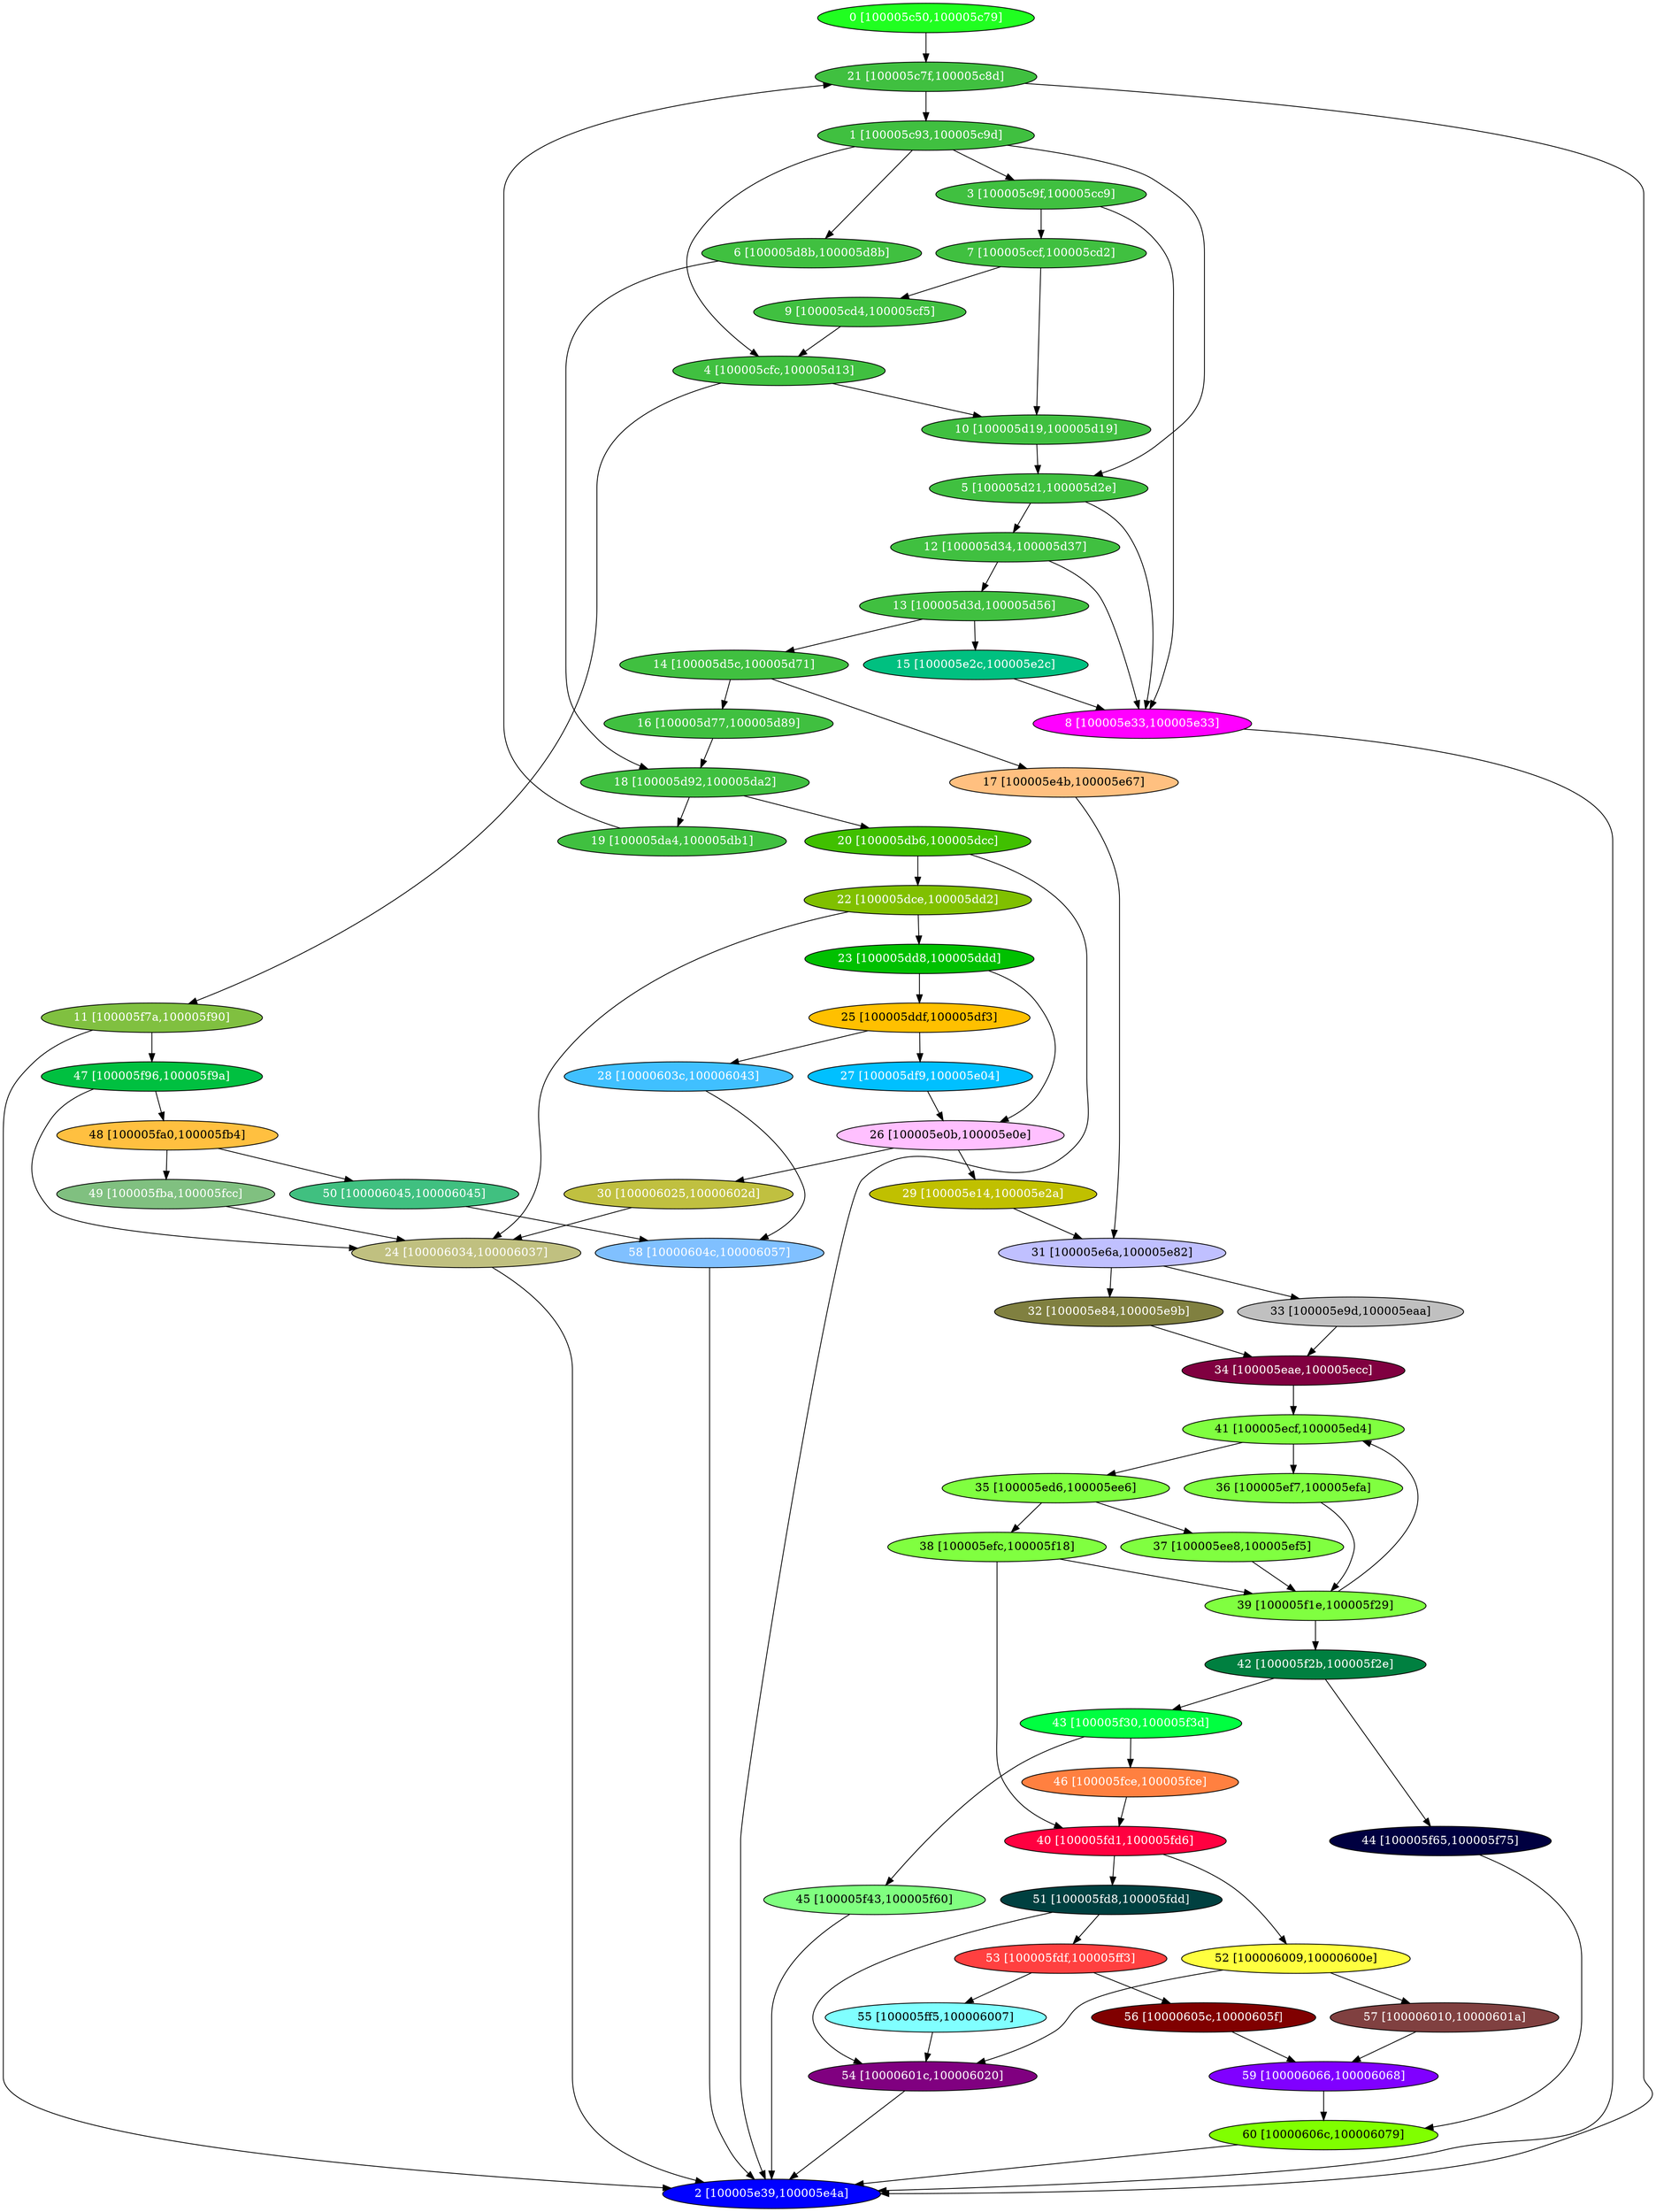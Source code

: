 diGraph tar{
	tar_0  [style=filled fillcolor="#20FF20" fontcolor="#ffffff" shape=oval label="0 [100005c50,100005c79]"]
	tar_1  [style=filled fillcolor="#40C040" fontcolor="#ffffff" shape=oval label="1 [100005c93,100005c9d]"]
	tar_2  [style=filled fillcolor="#0000FF" fontcolor="#ffffff" shape=oval label="2 [100005e39,100005e4a]"]
	tar_3  [style=filled fillcolor="#40C040" fontcolor="#ffffff" shape=oval label="3 [100005c9f,100005cc9]"]
	tar_4  [style=filled fillcolor="#40C040" fontcolor="#ffffff" shape=oval label="4 [100005cfc,100005d13]"]
	tar_5  [style=filled fillcolor="#40C040" fontcolor="#ffffff" shape=oval label="5 [100005d21,100005d2e]"]
	tar_6  [style=filled fillcolor="#40C040" fontcolor="#ffffff" shape=oval label="6 [100005d8b,100005d8b]"]
	tar_7  [style=filled fillcolor="#40C040" fontcolor="#ffffff" shape=oval label="7 [100005ccf,100005cd2]"]
	tar_8  [style=filled fillcolor="#FF00FF" fontcolor="#ffffff" shape=oval label="8 [100005e33,100005e33]"]
	tar_9  [style=filled fillcolor="#40C040" fontcolor="#ffffff" shape=oval label="9 [100005cd4,100005cf5]"]
	tar_a  [style=filled fillcolor="#40C040" fontcolor="#ffffff" shape=oval label="10 [100005d19,100005d19]"]
	tar_b  [style=filled fillcolor="#80C040" fontcolor="#ffffff" shape=oval label="11 [100005f7a,100005f90]"]
	tar_c  [style=filled fillcolor="#40C040" fontcolor="#ffffff" shape=oval label="12 [100005d34,100005d37]"]
	tar_d  [style=filled fillcolor="#40C040" fontcolor="#ffffff" shape=oval label="13 [100005d3d,100005d56]"]
	tar_e  [style=filled fillcolor="#40C040" fontcolor="#ffffff" shape=oval label="14 [100005d5c,100005d71]"]
	tar_f  [style=filled fillcolor="#00C080" fontcolor="#ffffff" shape=oval label="15 [100005e2c,100005e2c]"]
	tar_10  [style=filled fillcolor="#40C040" fontcolor="#ffffff" shape=oval label="16 [100005d77,100005d89]"]
	tar_11  [style=filled fillcolor="#FFC080" fontcolor="#000000" shape=oval label="17 [100005e4b,100005e67]"]
	tar_12  [style=filled fillcolor="#40C040" fontcolor="#ffffff" shape=oval label="18 [100005d92,100005da2]"]
	tar_13  [style=filled fillcolor="#40C040" fontcolor="#ffffff" shape=oval label="19 [100005da4,100005db1]"]
	tar_14  [style=filled fillcolor="#40C000" fontcolor="#ffffff" shape=oval label="20 [100005db6,100005dcc]"]
	tar_15  [style=filled fillcolor="#40C040" fontcolor="#ffffff" shape=oval label="21 [100005c7f,100005c8d]"]
	tar_16  [style=filled fillcolor="#80C000" fontcolor="#ffffff" shape=oval label="22 [100005dce,100005dd2]"]
	tar_17  [style=filled fillcolor="#00C000" fontcolor="#ffffff" shape=oval label="23 [100005dd8,100005ddd]"]
	tar_18  [style=filled fillcolor="#C0C080" fontcolor="#ffffff" shape=oval label="24 [100006034,100006037]"]
	tar_19  [style=filled fillcolor="#FFC000" fontcolor="#000000" shape=oval label="25 [100005ddf,100005df3]"]
	tar_1a  [style=filled fillcolor="#FFC0FF" fontcolor="#000000" shape=oval label="26 [100005e0b,100005e0e]"]
	tar_1b  [style=filled fillcolor="#00C0FF" fontcolor="#ffffff" shape=oval label="27 [100005df9,100005e04]"]
	tar_1c  [style=filled fillcolor="#40C0FF" fontcolor="#ffffff" shape=oval label="28 [10000603c,100006043]"]
	tar_1d  [style=filled fillcolor="#C0C000" fontcolor="#ffffff" shape=oval label="29 [100005e14,100005e2a]"]
	tar_1e  [style=filled fillcolor="#C0C040" fontcolor="#ffffff" shape=oval label="30 [100006025,10000602d]"]
	tar_1f  [style=filled fillcolor="#C0C0FF" fontcolor="#000000" shape=oval label="31 [100005e6a,100005e82]"]
	tar_20  [style=filled fillcolor="#808040" fontcolor="#ffffff" shape=oval label="32 [100005e84,100005e9b]"]
	tar_21  [style=filled fillcolor="#C0C0C0" fontcolor="#000000" shape=oval label="33 [100005e9d,100005eaa]"]
	tar_22  [style=filled fillcolor="#800040" fontcolor="#ffffff" shape=oval label="34 [100005eae,100005ecc]"]
	tar_23  [style=filled fillcolor="#80FF40" fontcolor="#000000" shape=oval label="35 [100005ed6,100005ee6]"]
	tar_24  [style=filled fillcolor="#80FF40" fontcolor="#000000" shape=oval label="36 [100005ef7,100005efa]"]
	tar_25  [style=filled fillcolor="#80FF40" fontcolor="#000000" shape=oval label="37 [100005ee8,100005ef5]"]
	tar_26  [style=filled fillcolor="#80FF40" fontcolor="#000000" shape=oval label="38 [100005efc,100005f18]"]
	tar_27  [style=filled fillcolor="#80FF40" fontcolor="#000000" shape=oval label="39 [100005f1e,100005f29]"]
	tar_28  [style=filled fillcolor="#FF0040" fontcolor="#ffffff" shape=oval label="40 [100005fd1,100005fd6]"]
	tar_29  [style=filled fillcolor="#80FF40" fontcolor="#000000" shape=oval label="41 [100005ecf,100005ed4]"]
	tar_2a  [style=filled fillcolor="#008040" fontcolor="#ffffff" shape=oval label="42 [100005f2b,100005f2e]"]
	tar_2b  [style=filled fillcolor="#00FF40" fontcolor="#ffffff" shape=oval label="43 [100005f30,100005f3d]"]
	tar_2c  [style=filled fillcolor="#000040" fontcolor="#ffffff" shape=oval label="44 [100005f65,100005f75]"]
	tar_2d  [style=filled fillcolor="#80FF80" fontcolor="#000000" shape=oval label="45 [100005f43,100005f60]"]
	tar_2e  [style=filled fillcolor="#FF8040" fontcolor="#ffffff" shape=oval label="46 [100005fce,100005fce]"]
	tar_2f  [style=filled fillcolor="#00C040" fontcolor="#ffffff" shape=oval label="47 [100005f96,100005f9a]"]
	tar_30  [style=filled fillcolor="#FFC040" fontcolor="#000000" shape=oval label="48 [100005fa0,100005fb4]"]
	tar_31  [style=filled fillcolor="#80C080" fontcolor="#ffffff" shape=oval label="49 [100005fba,100005fcc]"]
	tar_32  [style=filled fillcolor="#40C080" fontcolor="#ffffff" shape=oval label="50 [100006045,100006045]"]
	tar_33  [style=filled fillcolor="#004040" fontcolor="#ffffff" shape=oval label="51 [100005fd8,100005fdd]"]
	tar_34  [style=filled fillcolor="#FFFF40" fontcolor="#000000" shape=oval label="52 [100006009,10000600e]"]
	tar_35  [style=filled fillcolor="#FF4040" fontcolor="#ffffff" shape=oval label="53 [100005fdf,100005ff3]"]
	tar_36  [style=filled fillcolor="#800080" fontcolor="#ffffff" shape=oval label="54 [10000601c,100006020]"]
	tar_37  [style=filled fillcolor="#80FFFF" fontcolor="#000000" shape=oval label="55 [100005ff5,100006007]"]
	tar_38  [style=filled fillcolor="#800000" fontcolor="#ffffff" shape=oval label="56 [10000605c,10000605f]"]
	tar_39  [style=filled fillcolor="#804040" fontcolor="#ffffff" shape=oval label="57 [100006010,10000601a]"]
	tar_3a  [style=filled fillcolor="#80C0FF" fontcolor="#ffffff" shape=oval label="58 [10000604c,100006057]"]
	tar_3b  [style=filled fillcolor="#8000FF" fontcolor="#ffffff" shape=oval label="59 [100006066,100006068]"]
	tar_3c  [style=filled fillcolor="#80FF00" fontcolor="#000000" shape=oval label="60 [10000606c,100006079]"]

	tar_0 -> tar_15
	tar_1 -> tar_3
	tar_1 -> tar_4
	tar_1 -> tar_5
	tar_1 -> tar_6
	tar_3 -> tar_7
	tar_3 -> tar_8
	tar_4 -> tar_a
	tar_4 -> tar_b
	tar_5 -> tar_8
	tar_5 -> tar_c
	tar_6 -> tar_12
	tar_7 -> tar_9
	tar_7 -> tar_a
	tar_8 -> tar_2
	tar_9 -> tar_4
	tar_a -> tar_5
	tar_b -> tar_2
	tar_b -> tar_2f
	tar_c -> tar_8
	tar_c -> tar_d
	tar_d -> tar_e
	tar_d -> tar_f
	tar_e -> tar_10
	tar_e -> tar_11
	tar_f -> tar_8
	tar_10 -> tar_12
	tar_11 -> tar_1f
	tar_12 -> tar_13
	tar_12 -> tar_14
	tar_13 -> tar_15
	tar_14 -> tar_2
	tar_14 -> tar_16
	tar_15 -> tar_1
	tar_15 -> tar_2
	tar_16 -> tar_17
	tar_16 -> tar_18
	tar_17 -> tar_19
	tar_17 -> tar_1a
	tar_18 -> tar_2
	tar_19 -> tar_1b
	tar_19 -> tar_1c
	tar_1a -> tar_1d
	tar_1a -> tar_1e
	tar_1b -> tar_1a
	tar_1c -> tar_3a
	tar_1d -> tar_1f
	tar_1e -> tar_18
	tar_1f -> tar_20
	tar_1f -> tar_21
	tar_20 -> tar_22
	tar_21 -> tar_22
	tar_22 -> tar_29
	tar_23 -> tar_25
	tar_23 -> tar_26
	tar_24 -> tar_27
	tar_25 -> tar_27
	tar_26 -> tar_27
	tar_26 -> tar_28
	tar_27 -> tar_29
	tar_27 -> tar_2a
	tar_28 -> tar_33
	tar_28 -> tar_34
	tar_29 -> tar_23
	tar_29 -> tar_24
	tar_2a -> tar_2b
	tar_2a -> tar_2c
	tar_2b -> tar_2d
	tar_2b -> tar_2e
	tar_2c -> tar_3c
	tar_2d -> tar_2
	tar_2e -> tar_28
	tar_2f -> tar_18
	tar_2f -> tar_30
	tar_30 -> tar_31
	tar_30 -> tar_32
	tar_31 -> tar_18
	tar_32 -> tar_3a
	tar_33 -> tar_35
	tar_33 -> tar_36
	tar_34 -> tar_36
	tar_34 -> tar_39
	tar_35 -> tar_37
	tar_35 -> tar_38
	tar_36 -> tar_2
	tar_37 -> tar_36
	tar_38 -> tar_3b
	tar_39 -> tar_3b
	tar_3a -> tar_2
	tar_3b -> tar_3c
	tar_3c -> tar_2
}
